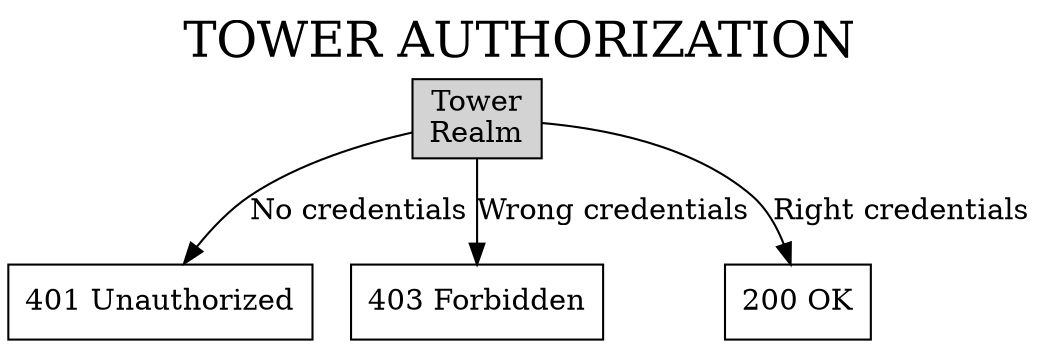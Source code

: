 digraph {
  label="TOWER AUTHORIZATION";
  labelloc=t;
  fontsize=24;
  node [shape=box];

  realm [label="Tower\nRealm",bgcolor="black",style="filled"];
  unauthorized [label="401 Unauthorized"];
  forbidden [label="403 Forbidden"];
  access [label="200 OK"];

  realm -> unauthorized [label="No credentials"];
  realm -> forbidden [label="Wrong credentials"];
  realm -> access [label="Right credentials"];

}